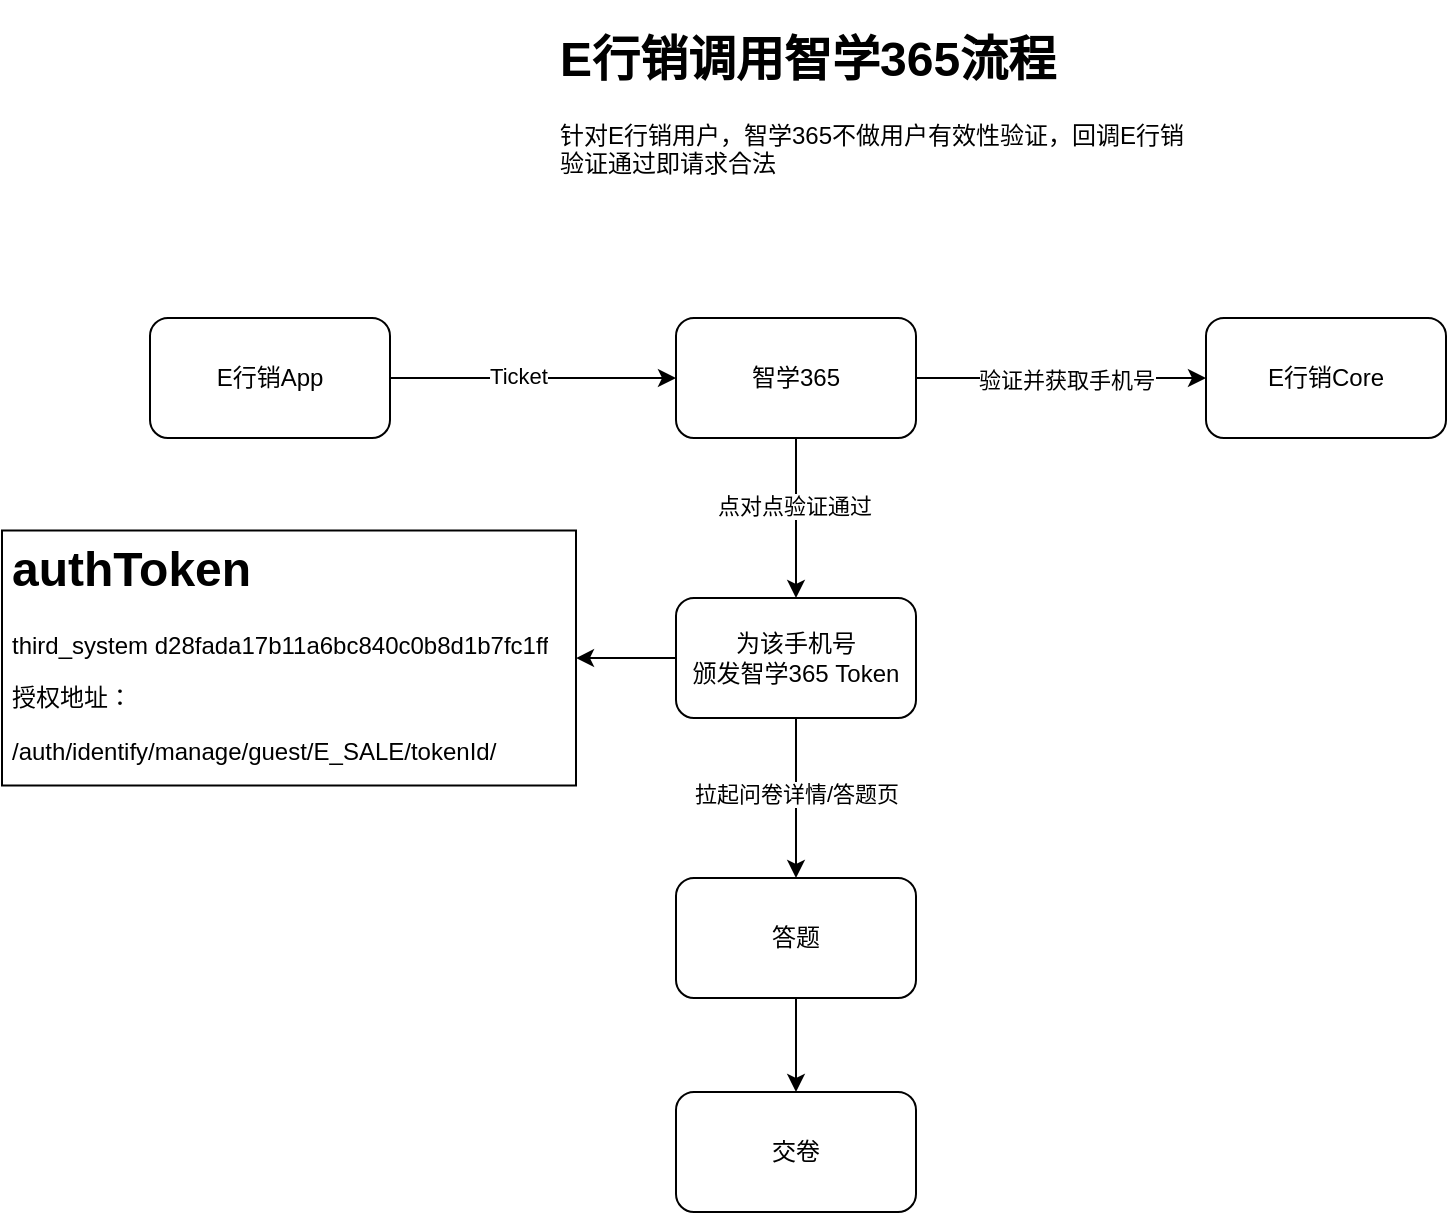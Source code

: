 <mxfile version="21.3.7" type="github">
  <diagram name="第 1 页" id="Vt5ajGIsoaIyoTmPp9kC">
    <mxGraphModel dx="1194" dy="1902" grid="0" gridSize="10" guides="1" tooltips="1" connect="1" arrows="1" fold="1" page="1" pageScale="1" pageWidth="827" pageHeight="1169" math="0" shadow="0">
      <root>
        <mxCell id="0" />
        <mxCell id="1" parent="0" />
        <mxCell id="WbANwVA4jMrC2jd9kJvu-4" value="" style="edgeStyle=orthogonalEdgeStyle;rounded=0;orthogonalLoop=1;jettySize=auto;html=1;" edge="1" parent="1" source="WbANwVA4jMrC2jd9kJvu-1" target="WbANwVA4jMrC2jd9kJvu-3">
          <mxGeometry relative="1" as="geometry" />
        </mxCell>
        <mxCell id="WbANwVA4jMrC2jd9kJvu-5" value="Ticket" style="edgeLabel;html=1;align=center;verticalAlign=middle;resizable=0;points=[];" vertex="1" connectable="0" parent="WbANwVA4jMrC2jd9kJvu-4">
          <mxGeometry x="-0.114" y="1" relative="1" as="geometry">
            <mxPoint as="offset" />
          </mxGeometry>
        </mxCell>
        <mxCell id="WbANwVA4jMrC2jd9kJvu-1" value="E行销App" style="rounded=1;whiteSpace=wrap;html=1;" vertex="1" parent="1">
          <mxGeometry x="110" y="149" width="120" height="60" as="geometry" />
        </mxCell>
        <mxCell id="WbANwVA4jMrC2jd9kJvu-2" value="&lt;h1&gt;E行销调用智学365流程&lt;/h1&gt;&lt;p&gt;针对E行销用户，智学365不做用户有效性验证，回调E行销验证通过即请求合法&lt;/p&gt;" style="text;html=1;strokeColor=none;fillColor=none;spacing=5;spacingTop=-20;whiteSpace=wrap;overflow=hidden;rounded=0;" vertex="1" parent="1">
          <mxGeometry x="310" width="330" height="80" as="geometry" />
        </mxCell>
        <mxCell id="WbANwVA4jMrC2jd9kJvu-7" value="" style="edgeStyle=orthogonalEdgeStyle;rounded=0;orthogonalLoop=1;jettySize=auto;html=1;" edge="1" parent="1" source="WbANwVA4jMrC2jd9kJvu-3" target="WbANwVA4jMrC2jd9kJvu-6">
          <mxGeometry relative="1" as="geometry" />
        </mxCell>
        <mxCell id="WbANwVA4jMrC2jd9kJvu-8" value="验证并获取手机号" style="edgeLabel;html=1;align=center;verticalAlign=middle;resizable=0;points=[];" vertex="1" connectable="0" parent="WbANwVA4jMrC2jd9kJvu-7">
          <mxGeometry x="0.025" y="-1" relative="1" as="geometry">
            <mxPoint as="offset" />
          </mxGeometry>
        </mxCell>
        <mxCell id="WbANwVA4jMrC2jd9kJvu-10" value="" style="edgeStyle=orthogonalEdgeStyle;rounded=0;orthogonalLoop=1;jettySize=auto;html=1;" edge="1" parent="1" source="WbANwVA4jMrC2jd9kJvu-3" target="WbANwVA4jMrC2jd9kJvu-9">
          <mxGeometry relative="1" as="geometry" />
        </mxCell>
        <mxCell id="WbANwVA4jMrC2jd9kJvu-11" value="点对点验证通过" style="edgeLabel;html=1;align=center;verticalAlign=middle;resizable=0;points=[];" vertex="1" connectable="0" parent="WbANwVA4jMrC2jd9kJvu-10">
          <mxGeometry x="-0.15" y="-1" relative="1" as="geometry">
            <mxPoint as="offset" />
          </mxGeometry>
        </mxCell>
        <mxCell id="WbANwVA4jMrC2jd9kJvu-3" value="智学365" style="rounded=1;whiteSpace=wrap;html=1;" vertex="1" parent="1">
          <mxGeometry x="373" y="149" width="120" height="60" as="geometry" />
        </mxCell>
        <mxCell id="WbANwVA4jMrC2jd9kJvu-6" value="E行销Core" style="rounded=1;whiteSpace=wrap;html=1;" vertex="1" parent="1">
          <mxGeometry x="638" y="149" width="120" height="60" as="geometry" />
        </mxCell>
        <mxCell id="WbANwVA4jMrC2jd9kJvu-13" value="" style="edgeStyle=orthogonalEdgeStyle;rounded=0;orthogonalLoop=1;jettySize=auto;html=1;" edge="1" parent="1" source="WbANwVA4jMrC2jd9kJvu-9" target="WbANwVA4jMrC2jd9kJvu-12">
          <mxGeometry relative="1" as="geometry" />
        </mxCell>
        <mxCell id="WbANwVA4jMrC2jd9kJvu-14" value="拉起问卷详情/答题页" style="edgeLabel;html=1;align=center;verticalAlign=middle;resizable=0;points=[];" vertex="1" connectable="0" parent="WbANwVA4jMrC2jd9kJvu-13">
          <mxGeometry x="-0.05" relative="1" as="geometry">
            <mxPoint as="offset" />
          </mxGeometry>
        </mxCell>
        <mxCell id="WbANwVA4jMrC2jd9kJvu-20" value="" style="edgeStyle=orthogonalEdgeStyle;rounded=0;orthogonalLoop=1;jettySize=auto;html=1;" edge="1" parent="1" source="WbANwVA4jMrC2jd9kJvu-9" target="WbANwVA4jMrC2jd9kJvu-19">
          <mxGeometry relative="1" as="geometry" />
        </mxCell>
        <mxCell id="WbANwVA4jMrC2jd9kJvu-9" value="为该手机号&lt;br&gt;颁发智学365 Token" style="rounded=1;whiteSpace=wrap;html=1;" vertex="1" parent="1">
          <mxGeometry x="373" y="289" width="120" height="60" as="geometry" />
        </mxCell>
        <mxCell id="WbANwVA4jMrC2jd9kJvu-16" value="" style="edgeStyle=orthogonalEdgeStyle;rounded=0;orthogonalLoop=1;jettySize=auto;html=1;" edge="1" parent="1" source="WbANwVA4jMrC2jd9kJvu-12" target="WbANwVA4jMrC2jd9kJvu-15">
          <mxGeometry relative="1" as="geometry" />
        </mxCell>
        <mxCell id="WbANwVA4jMrC2jd9kJvu-12" value="答题" style="rounded=1;whiteSpace=wrap;html=1;" vertex="1" parent="1">
          <mxGeometry x="373" y="429" width="120" height="60" as="geometry" />
        </mxCell>
        <mxCell id="WbANwVA4jMrC2jd9kJvu-15" value="交卷" style="whiteSpace=wrap;html=1;rounded=1;" vertex="1" parent="1">
          <mxGeometry x="373" y="536" width="120" height="60" as="geometry" />
        </mxCell>
        <mxCell id="WbANwVA4jMrC2jd9kJvu-19" value="&lt;h1&gt;authToken&lt;/h1&gt;&lt;p&gt;third_system d28fada17b11a6bc840c0b8d1b7fc1ff&lt;/p&gt;&lt;p&gt;授权地址：&lt;/p&gt;&lt;p&gt;/auth/identify/manage/guest/E_SALE/tokenId/&lt;br&gt;&lt;/p&gt;&lt;p&gt;&lt;br&gt;&lt;/p&gt;&lt;p&gt;&lt;br&gt;&lt;/p&gt;" style="text;html=1;strokeColor=default;fillColor=none;spacing=5;spacingTop=-20;whiteSpace=wrap;overflow=hidden;rounded=0;" vertex="1" parent="1">
          <mxGeometry x="36" y="255.25" width="287" height="127.5" as="geometry" />
        </mxCell>
      </root>
    </mxGraphModel>
  </diagram>
</mxfile>
